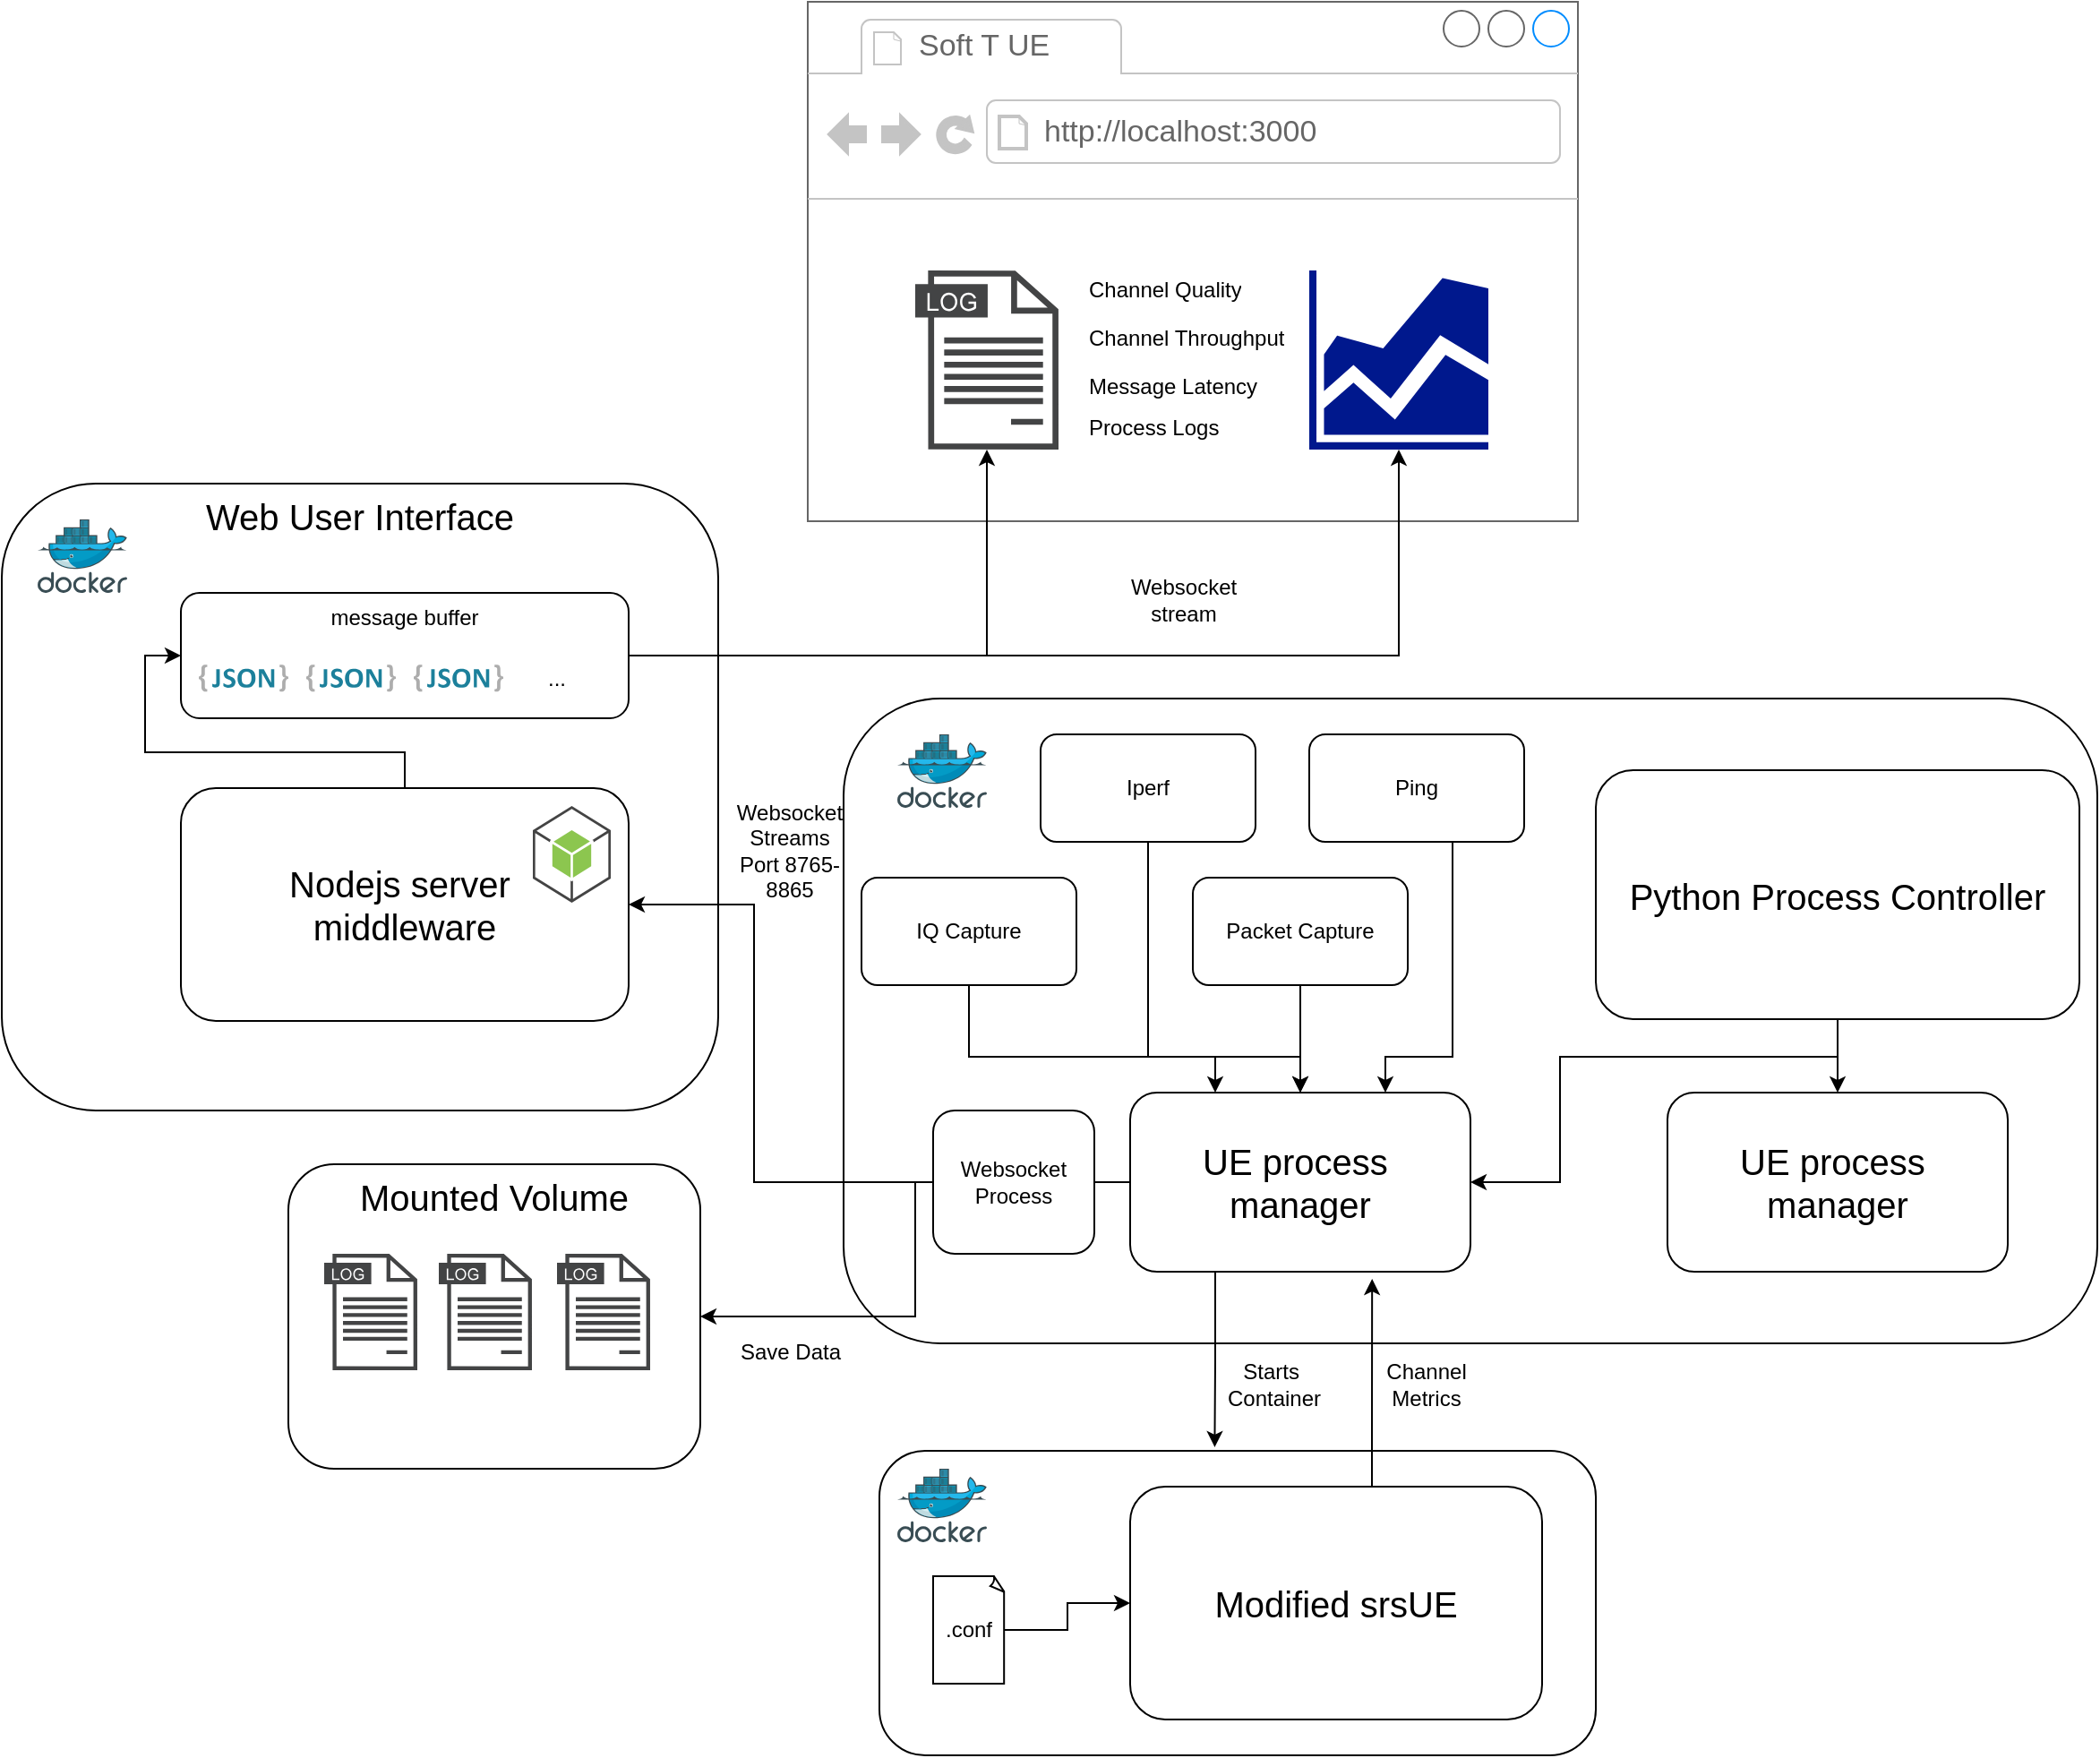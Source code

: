 <mxfile version="24.7.17">
  <diagram name="Page-1" id="qo4e4QOBGEtct8eYle4K">
    <mxGraphModel dx="2050" dy="1240" grid="1" gridSize="10" guides="1" tooltips="1" connect="1" arrows="1" fold="1" page="1" pageScale="1" pageWidth="1600" pageHeight="1200" math="0" shadow="0">
      <root>
        <mxCell id="0" />
        <mxCell id="1" parent="0" />
        <mxCell id="keZb_xKyQU3Tz1BBdBqd-2" value="" style="rounded=1;whiteSpace=wrap;html=1;" vertex="1" parent="1">
          <mxGeometry x="720" y="500" width="700" height="360" as="geometry" />
        </mxCell>
        <mxCell id="keZb_xKyQU3Tz1BBdBqd-17" value="" style="strokeWidth=1;shadow=0;dashed=0;align=center;html=1;shape=mxgraph.mockup.containers.browserWindow;rSize=0;strokeColor=#666666;strokeColor2=#008cff;strokeColor3=#c4c4c4;mainText=,;recursiveResize=0;" vertex="1" parent="1">
          <mxGeometry x="700" y="111" width="430" height="290" as="geometry" />
        </mxCell>
        <mxCell id="keZb_xKyQU3Tz1BBdBqd-18" value="Soft T UE" style="strokeWidth=1;shadow=0;dashed=0;align=center;html=1;shape=mxgraph.mockup.containers.anchor;fontSize=17;fontColor=#666666;align=left;whiteSpace=wrap;" vertex="1" parent="keZb_xKyQU3Tz1BBdBqd-17">
          <mxGeometry x="60" y="12" width="110" height="26" as="geometry" />
        </mxCell>
        <mxCell id="keZb_xKyQU3Tz1BBdBqd-19" value="http://localhost:3000" style="strokeWidth=1;shadow=0;dashed=0;align=center;html=1;shape=mxgraph.mockup.containers.anchor;rSize=0;fontSize=17;fontColor=#666666;align=left;" vertex="1" parent="keZb_xKyQU3Tz1BBdBqd-17">
          <mxGeometry x="130" y="60" width="250" height="26" as="geometry" />
        </mxCell>
        <mxCell id="keZb_xKyQU3Tz1BBdBqd-5" value="" style="sketch=0;aspect=fixed;pointerEvents=1;shadow=0;dashed=0;html=1;strokeColor=none;labelPosition=center;verticalLabelPosition=bottom;verticalAlign=top;align=center;fillColor=#00188D;shape=mxgraph.mscae.general.graph" vertex="1" parent="keZb_xKyQU3Tz1BBdBqd-17">
          <mxGeometry x="280" y="150" width="100" height="100" as="geometry" />
        </mxCell>
        <mxCell id="keZb_xKyQU3Tz1BBdBqd-20" value="" style="sketch=0;pointerEvents=1;shadow=0;dashed=0;html=1;strokeColor=none;fillColor=#434445;aspect=fixed;labelPosition=center;verticalLabelPosition=bottom;verticalAlign=top;align=center;outlineConnect=0;shape=mxgraph.vvd.log_files;" vertex="1" parent="keZb_xKyQU3Tz1BBdBqd-17">
          <mxGeometry x="60" y="150" width="80" height="100" as="geometry" />
        </mxCell>
        <mxCell id="keZb_xKyQU3Tz1BBdBqd-66" value="" style="shape=table;startSize=0;container=1;collapsible=0;childLayout=tableLayout;fontSize=11;fillColor=none;strokeColor=none;" vertex="1" parent="keZb_xKyQU3Tz1BBdBqd-17">
          <mxGeometry x="150" y="149" width="120" height="101" as="geometry" />
        </mxCell>
        <mxCell id="keZb_xKyQU3Tz1BBdBqd-67" value="" style="shape=tableRow;horizontal=0;startSize=0;swimlaneHead=0;swimlaneBody=0;strokeColor=inherit;top=0;left=0;bottom=0;right=0;collapsible=0;dropTarget=0;fillColor=none;points=[[0,0.5],[1,0.5]];portConstraint=eastwest;fontSize=16;" vertex="1" parent="keZb_xKyQU3Tz1BBdBqd-66">
          <mxGeometry width="120" height="24" as="geometry" />
        </mxCell>
        <mxCell id="keZb_xKyQU3Tz1BBdBqd-68" value="Channel Quality" style="shape=partialRectangle;html=1;whiteSpace=wrap;connectable=0;strokeColor=inherit;overflow=hidden;fillColor=none;top=0;left=0;bottom=0;right=0;pointerEvents=1;fontSize=12;align=left;spacingLeft=5;" vertex="1" parent="keZb_xKyQU3Tz1BBdBqd-67">
          <mxGeometry width="120" height="24" as="geometry">
            <mxRectangle width="120" height="24" as="alternateBounds" />
          </mxGeometry>
        </mxCell>
        <mxCell id="keZb_xKyQU3Tz1BBdBqd-69" value="" style="shape=tableRow;horizontal=0;startSize=0;swimlaneHead=0;swimlaneBody=0;strokeColor=inherit;top=0;left=0;bottom=0;right=0;collapsible=0;dropTarget=0;fillColor=none;points=[[0,0.5],[1,0.5]];portConstraint=eastwest;fontSize=16;" vertex="1" parent="keZb_xKyQU3Tz1BBdBqd-66">
          <mxGeometry y="24" width="120" height="30" as="geometry" />
        </mxCell>
        <mxCell id="keZb_xKyQU3Tz1BBdBqd-70" value="Channel Throughput" style="shape=partialRectangle;html=1;whiteSpace=wrap;connectable=0;strokeColor=inherit;overflow=hidden;fillColor=none;top=0;left=0;bottom=0;right=0;pointerEvents=1;fontSize=12;align=left;spacingLeft=5;" vertex="1" parent="keZb_xKyQU3Tz1BBdBqd-69">
          <mxGeometry width="120" height="30" as="geometry">
            <mxRectangle width="120" height="30" as="alternateBounds" />
          </mxGeometry>
        </mxCell>
        <mxCell id="keZb_xKyQU3Tz1BBdBqd-71" value="" style="shape=tableRow;horizontal=0;startSize=0;swimlaneHead=0;swimlaneBody=0;strokeColor=inherit;top=0;left=0;bottom=0;right=0;collapsible=0;dropTarget=0;fillColor=none;points=[[0,0.5],[1,0.5]];portConstraint=eastwest;fontSize=16;" vertex="1" parent="keZb_xKyQU3Tz1BBdBqd-66">
          <mxGeometry y="54" width="120" height="23" as="geometry" />
        </mxCell>
        <mxCell id="keZb_xKyQU3Tz1BBdBqd-72" value="Message Latency" style="shape=partialRectangle;html=1;whiteSpace=wrap;connectable=0;strokeColor=inherit;overflow=hidden;fillColor=none;top=0;left=0;bottom=0;right=0;pointerEvents=1;fontSize=12;align=left;spacingLeft=5;" vertex="1" parent="keZb_xKyQU3Tz1BBdBqd-71">
          <mxGeometry width="120" height="23" as="geometry">
            <mxRectangle width="120" height="23" as="alternateBounds" />
          </mxGeometry>
        </mxCell>
        <mxCell id="keZb_xKyQU3Tz1BBdBqd-73" style="shape=tableRow;horizontal=0;startSize=0;swimlaneHead=0;swimlaneBody=0;strokeColor=inherit;top=0;left=0;bottom=0;right=0;collapsible=0;dropTarget=0;fillColor=none;points=[[0,0.5],[1,0.5]];portConstraint=eastwest;fontSize=16;" vertex="1" parent="keZb_xKyQU3Tz1BBdBqd-66">
          <mxGeometry y="77" width="120" height="24" as="geometry" />
        </mxCell>
        <mxCell id="keZb_xKyQU3Tz1BBdBqd-74" value="Process Logs" style="shape=partialRectangle;html=1;whiteSpace=wrap;connectable=0;strokeColor=inherit;overflow=hidden;fillColor=none;top=0;left=0;bottom=0;right=0;pointerEvents=1;fontSize=12;align=left;spacingLeft=5;" vertex="1" parent="keZb_xKyQU3Tz1BBdBqd-73">
          <mxGeometry width="120" height="24" as="geometry">
            <mxRectangle width="120" height="24" as="alternateBounds" />
          </mxGeometry>
        </mxCell>
        <mxCell id="keZb_xKyQU3Tz1BBdBqd-21" value="" style="group" vertex="1" connectable="0" parent="1">
          <mxGeometry x="250" y="380" width="400" height="350" as="geometry" />
        </mxCell>
        <mxCell id="keZb_xKyQU3Tz1BBdBqd-3" value="Web User Interface" style="rounded=1;whiteSpace=wrap;html=1;horizontal=1;verticalAlign=top;fontSize=20;fontFamily=Helvetica;" vertex="1" parent="keZb_xKyQU3Tz1BBdBqd-21">
          <mxGeometry width="400" height="350" as="geometry" />
        </mxCell>
        <mxCell id="keZb_xKyQU3Tz1BBdBqd-4" value="" style="image;sketch=0;aspect=fixed;html=1;points=[];align=center;fontSize=12;image=img/lib/mscae/Docker.svg;" vertex="1" parent="keZb_xKyQU3Tz1BBdBqd-21">
          <mxGeometry x="20" y="20" width="50" height="41" as="geometry" />
        </mxCell>
        <mxCell id="keZb_xKyQU3Tz1BBdBqd-14" value="" style="group" vertex="1" connectable="0" parent="keZb_xKyQU3Tz1BBdBqd-21">
          <mxGeometry x="100" y="170" width="250" height="130" as="geometry" />
        </mxCell>
        <mxCell id="keZb_xKyQU3Tz1BBdBqd-13" value="Nodejs server&amp;nbsp;&lt;div style=&quot;font-size: 20px;&quot;&gt;middleware&lt;/div&gt;" style="rounded=1;whiteSpace=wrap;html=1;fontSize=20;" vertex="1" parent="keZb_xKyQU3Tz1BBdBqd-14">
          <mxGeometry width="250" height="130" as="geometry" />
        </mxCell>
        <mxCell id="keZb_xKyQU3Tz1BBdBqd-12" value="" style="outlineConnect=0;dashed=0;verticalLabelPosition=bottom;verticalAlign=top;align=center;html=1;shape=mxgraph.aws3.android;fillColor=#8CC64F;gradientColor=none;" vertex="1" parent="keZb_xKyQU3Tz1BBdBqd-14">
          <mxGeometry x="196.5" y="10" width="43.5" height="54" as="geometry" />
        </mxCell>
        <mxCell id="keZb_xKyQU3Tz1BBdBqd-15" value="" style="group" vertex="1" connectable="0" parent="keZb_xKyQU3Tz1BBdBqd-21">
          <mxGeometry x="100" y="61" width="250" height="70" as="geometry" />
        </mxCell>
        <mxCell id="keZb_xKyQU3Tz1BBdBqd-7" value="message buffer" style="rounded=1;whiteSpace=wrap;html=1;verticalAlign=top;" vertex="1" parent="keZb_xKyQU3Tz1BBdBqd-15">
          <mxGeometry width="250" height="70" as="geometry" />
        </mxCell>
        <mxCell id="keZb_xKyQU3Tz1BBdBqd-8" value="" style="dashed=0;outlineConnect=0;html=1;align=center;labelPosition=center;verticalLabelPosition=bottom;verticalAlign=top;shape=mxgraph.weblogos.json_2" vertex="1" parent="keZb_xKyQU3Tz1BBdBqd-15">
          <mxGeometry x="70" y="40" width="50" height="15.2" as="geometry" />
        </mxCell>
        <mxCell id="keZb_xKyQU3Tz1BBdBqd-9" value="" style="dashed=0;outlineConnect=0;html=1;align=center;labelPosition=center;verticalLabelPosition=bottom;verticalAlign=top;shape=mxgraph.weblogos.json_2" vertex="1" parent="keZb_xKyQU3Tz1BBdBqd-15">
          <mxGeometry x="10" y="40" width="50" height="15.2" as="geometry" />
        </mxCell>
        <mxCell id="keZb_xKyQU3Tz1BBdBqd-10" value="" style="dashed=0;outlineConnect=0;html=1;align=center;labelPosition=center;verticalLabelPosition=bottom;verticalAlign=top;shape=mxgraph.weblogos.json_2" vertex="1" parent="keZb_xKyQU3Tz1BBdBqd-15">
          <mxGeometry x="130" y="40" width="50" height="15.2" as="geometry" />
        </mxCell>
        <mxCell id="keZb_xKyQU3Tz1BBdBqd-11" value="..." style="text;html=1;align=center;verticalAlign=middle;whiteSpace=wrap;rounded=0;" vertex="1" parent="keZb_xKyQU3Tz1BBdBqd-15">
          <mxGeometry x="180" y="32.6" width="60" height="30" as="geometry" />
        </mxCell>
        <mxCell id="keZb_xKyQU3Tz1BBdBqd-22" style="edgeStyle=orthogonalEdgeStyle;rounded=0;orthogonalLoop=1;jettySize=auto;html=1;entryX=0;entryY=0.5;entryDx=0;entryDy=0;" edge="1" parent="keZb_xKyQU3Tz1BBdBqd-21" source="keZb_xKyQU3Tz1BBdBqd-13" target="keZb_xKyQU3Tz1BBdBqd-7">
          <mxGeometry relative="1" as="geometry" />
        </mxCell>
        <mxCell id="keZb_xKyQU3Tz1BBdBqd-25" style="edgeStyle=orthogonalEdgeStyle;rounded=0;orthogonalLoop=1;jettySize=auto;html=1;" edge="1" parent="1" source="keZb_xKyQU3Tz1BBdBqd-7" target="keZb_xKyQU3Tz1BBdBqd-20">
          <mxGeometry relative="1" as="geometry" />
        </mxCell>
        <mxCell id="keZb_xKyQU3Tz1BBdBqd-26" style="edgeStyle=orthogonalEdgeStyle;rounded=0;orthogonalLoop=1;jettySize=auto;html=1;" edge="1" parent="1" source="keZb_xKyQU3Tz1BBdBqd-7" target="keZb_xKyQU3Tz1BBdBqd-5">
          <mxGeometry relative="1" as="geometry" />
        </mxCell>
        <mxCell id="keZb_xKyQU3Tz1BBdBqd-27" value="Websocket stream" style="text;html=1;align=center;verticalAlign=middle;whiteSpace=wrap;rounded=0;" vertex="1" parent="1">
          <mxGeometry x="880" y="430" width="60" height="30" as="geometry" />
        </mxCell>
        <mxCell id="keZb_xKyQU3Tz1BBdBqd-28" value="" style="rounded=1;whiteSpace=wrap;html=1;" vertex="1" parent="1">
          <mxGeometry x="740" y="920" width="400" height="170" as="geometry" />
        </mxCell>
        <mxCell id="keZb_xKyQU3Tz1BBdBqd-29" value="" style="image;sketch=0;aspect=fixed;html=1;points=[];align=center;fontSize=12;image=img/lib/mscae/Docker.svg;" vertex="1" parent="1">
          <mxGeometry x="750" y="520" width="50" height="41" as="geometry" />
        </mxCell>
        <mxCell id="keZb_xKyQU3Tz1BBdBqd-30" value="" style="image;sketch=0;aspect=fixed;html=1;points=[];align=center;fontSize=12;image=img/lib/mscae/Docker.svg;" vertex="1" parent="1">
          <mxGeometry x="750" y="930" width="50" height="41" as="geometry" />
        </mxCell>
        <mxCell id="keZb_xKyQU3Tz1BBdBqd-36" style="edgeStyle=orthogonalEdgeStyle;rounded=0;orthogonalLoop=1;jettySize=auto;html=1;entryX=0.5;entryY=0;entryDx=0;entryDy=0;" edge="1" parent="1" source="keZb_xKyQU3Tz1BBdBqd-31" target="keZb_xKyQU3Tz1BBdBqd-35">
          <mxGeometry relative="1" as="geometry" />
        </mxCell>
        <mxCell id="keZb_xKyQU3Tz1BBdBqd-37" style="edgeStyle=orthogonalEdgeStyle;rounded=0;orthogonalLoop=1;jettySize=auto;html=1;" edge="1" parent="1" source="keZb_xKyQU3Tz1BBdBqd-31" target="keZb_xKyQU3Tz1BBdBqd-34">
          <mxGeometry relative="1" as="geometry">
            <Array as="points">
              <mxPoint x="1275" y="700" />
              <mxPoint x="1120" y="700" />
              <mxPoint x="1120" y="770" />
            </Array>
          </mxGeometry>
        </mxCell>
        <mxCell id="keZb_xKyQU3Tz1BBdBqd-31" value="Python Process Controller" style="rounded=1;whiteSpace=wrap;html=1;fontSize=20;" vertex="1" parent="1">
          <mxGeometry x="1140" y="540" width="270" height="139" as="geometry" />
        </mxCell>
        <mxCell id="keZb_xKyQU3Tz1BBdBqd-52" style="edgeStyle=orthogonalEdgeStyle;rounded=0;orthogonalLoop=1;jettySize=auto;html=1;entryX=1;entryY=0.5;entryDx=0;entryDy=0;" edge="1" parent="1" source="keZb_xKyQU3Tz1BBdBqd-34" target="keZb_xKyQU3Tz1BBdBqd-46">
          <mxGeometry relative="1" as="geometry" />
        </mxCell>
        <mxCell id="keZb_xKyQU3Tz1BBdBqd-54" style="edgeStyle=orthogonalEdgeStyle;rounded=0;orthogonalLoop=1;jettySize=auto;html=1;entryX=1;entryY=0.5;entryDx=0;entryDy=0;" edge="1" parent="1" source="keZb_xKyQU3Tz1BBdBqd-34" target="keZb_xKyQU3Tz1BBdBqd-13">
          <mxGeometry relative="1" as="geometry">
            <Array as="points">
              <mxPoint x="670" y="770" />
              <mxPoint x="670" y="615" />
            </Array>
          </mxGeometry>
        </mxCell>
        <mxCell id="keZb_xKyQU3Tz1BBdBqd-34" value="UE process&amp;nbsp;&lt;div style=&quot;font-size: 20px;&quot;&gt;manager&lt;/div&gt;" style="rounded=1;whiteSpace=wrap;html=1;fontSize=20;align=center;" vertex="1" parent="1">
          <mxGeometry x="880" y="720" width="190" height="100" as="geometry" />
        </mxCell>
        <mxCell id="keZb_xKyQU3Tz1BBdBqd-35" value="UE process&amp;nbsp;&lt;div style=&quot;font-size: 20px;&quot;&gt;manager&lt;/div&gt;" style="rounded=1;whiteSpace=wrap;html=1;fontSize=20;" vertex="1" parent="1">
          <mxGeometry x="1180" y="720" width="190" height="100" as="geometry" />
        </mxCell>
        <mxCell id="keZb_xKyQU3Tz1BBdBqd-39" style="edgeStyle=orthogonalEdgeStyle;rounded=0;orthogonalLoop=1;jettySize=auto;html=1;exitX=0.25;exitY=1;exitDx=0;exitDy=0;entryX=0.468;entryY=-0.012;entryDx=0;entryDy=0;entryPerimeter=0;" edge="1" parent="1" source="keZb_xKyQU3Tz1BBdBqd-34" target="keZb_xKyQU3Tz1BBdBqd-28">
          <mxGeometry relative="1" as="geometry" />
        </mxCell>
        <mxCell id="keZb_xKyQU3Tz1BBdBqd-40" value="Starts&amp;nbsp;&lt;div&gt;Container&lt;/div&gt;" style="text;html=1;align=center;verticalAlign=middle;resizable=0;points=[];autosize=1;strokeColor=none;fillColor=none;" vertex="1" parent="1">
          <mxGeometry x="920" y="863" width="80" height="40" as="geometry" />
        </mxCell>
        <mxCell id="keZb_xKyQU3Tz1BBdBqd-41" value="Modified srsUE" style="rounded=1;whiteSpace=wrap;html=1;fontSize=20;" vertex="1" parent="1">
          <mxGeometry x="880" y="940" width="230" height="130" as="geometry" />
        </mxCell>
        <mxCell id="keZb_xKyQU3Tz1BBdBqd-43" style="edgeStyle=orthogonalEdgeStyle;rounded=0;orthogonalLoop=1;jettySize=auto;html=1;entryX=0;entryY=0.5;entryDx=0;entryDy=0;" edge="1" parent="1" source="keZb_xKyQU3Tz1BBdBqd-42" target="keZb_xKyQU3Tz1BBdBqd-41">
          <mxGeometry relative="1" as="geometry" />
        </mxCell>
        <mxCell id="keZb_xKyQU3Tz1BBdBqd-42" value=".conf" style="whiteSpace=wrap;html=1;shape=mxgraph.basic.document" vertex="1" parent="1">
          <mxGeometry x="770" y="990" width="40" height="60" as="geometry" />
        </mxCell>
        <mxCell id="keZb_xKyQU3Tz1BBdBqd-44" style="edgeStyle=orthogonalEdgeStyle;rounded=0;orthogonalLoop=1;jettySize=auto;html=1;entryX=0.711;entryY=1.04;entryDx=0;entryDy=0;entryPerimeter=0;" edge="1" parent="1" source="keZb_xKyQU3Tz1BBdBqd-41" target="keZb_xKyQU3Tz1BBdBqd-34">
          <mxGeometry relative="1" as="geometry">
            <Array as="points">
              <mxPoint x="1015" y="910" />
              <mxPoint x="1015" y="910" />
            </Array>
          </mxGeometry>
        </mxCell>
        <mxCell id="keZb_xKyQU3Tz1BBdBqd-45" value="Channel&lt;div&gt;Metrics&lt;/div&gt;" style="text;html=1;align=center;verticalAlign=middle;resizable=0;points=[];autosize=1;strokeColor=none;fillColor=none;" vertex="1" parent="1">
          <mxGeometry x="1010" y="863" width="70" height="40" as="geometry" />
        </mxCell>
        <mxCell id="keZb_xKyQU3Tz1BBdBqd-51" value="" style="group" vertex="1" connectable="0" parent="1">
          <mxGeometry x="410" y="760" width="230" height="170" as="geometry" />
        </mxCell>
        <mxCell id="keZb_xKyQU3Tz1BBdBqd-46" value="Mounted Volume" style="rounded=1;whiteSpace=wrap;html=1;verticalAlign=top;fontSize=20;" vertex="1" parent="keZb_xKyQU3Tz1BBdBqd-51">
          <mxGeometry width="230" height="170" as="geometry" />
        </mxCell>
        <mxCell id="keZb_xKyQU3Tz1BBdBqd-48" value="" style="sketch=0;pointerEvents=1;shadow=0;dashed=0;html=1;strokeColor=none;fillColor=#434445;aspect=fixed;labelPosition=center;verticalLabelPosition=bottom;verticalAlign=top;align=center;outlineConnect=0;shape=mxgraph.vvd.log_files;" vertex="1" parent="keZb_xKyQU3Tz1BBdBqd-51">
          <mxGeometry x="20" y="50" width="52" height="65" as="geometry" />
        </mxCell>
        <mxCell id="keZb_xKyQU3Tz1BBdBqd-49" value="" style="sketch=0;pointerEvents=1;shadow=0;dashed=0;html=1;strokeColor=none;fillColor=#434445;aspect=fixed;labelPosition=center;verticalLabelPosition=bottom;verticalAlign=top;align=center;outlineConnect=0;shape=mxgraph.vvd.log_files;" vertex="1" parent="keZb_xKyQU3Tz1BBdBqd-51">
          <mxGeometry x="84" y="50" width="52" height="65" as="geometry" />
        </mxCell>
        <mxCell id="keZb_xKyQU3Tz1BBdBqd-50" value="" style="sketch=0;pointerEvents=1;shadow=0;dashed=0;html=1;strokeColor=none;fillColor=#434445;aspect=fixed;labelPosition=center;verticalLabelPosition=bottom;verticalAlign=top;align=center;outlineConnect=0;shape=mxgraph.vvd.log_files;" vertex="1" parent="keZb_xKyQU3Tz1BBdBqd-51">
          <mxGeometry x="150" y="50" width="52" height="65" as="geometry" />
        </mxCell>
        <mxCell id="keZb_xKyQU3Tz1BBdBqd-53" value="Save Data" style="text;html=1;align=center;verticalAlign=middle;resizable=0;points=[];autosize=1;strokeColor=none;fillColor=none;" vertex="1" parent="1">
          <mxGeometry x="650" y="850" width="80" height="30" as="geometry" />
        </mxCell>
        <mxCell id="keZb_xKyQU3Tz1BBdBqd-55" value="Websocket Streams&lt;div&gt;Port 8765-8865&lt;/div&gt;" style="text;html=1;align=center;verticalAlign=middle;whiteSpace=wrap;rounded=0;" vertex="1" parent="1">
          <mxGeometry x="650" y="569" width="80" height="31" as="geometry" />
        </mxCell>
        <mxCell id="keZb_xKyQU3Tz1BBdBqd-56" value="Websocket Process" style="rounded=1;whiteSpace=wrap;html=1;" vertex="1" parent="1">
          <mxGeometry x="770" y="730" width="90" height="80" as="geometry" />
        </mxCell>
        <mxCell id="keZb_xKyQU3Tz1BBdBqd-64" style="edgeStyle=orthogonalEdgeStyle;rounded=0;orthogonalLoop=1;jettySize=auto;html=1;entryX=0.75;entryY=0;entryDx=0;entryDy=0;" edge="1" parent="1" source="keZb_xKyQU3Tz1BBdBqd-58" target="keZb_xKyQU3Tz1BBdBqd-34">
          <mxGeometry relative="1" as="geometry">
            <Array as="points">
              <mxPoint x="1060" y="700" />
              <mxPoint x="1023" y="700" />
            </Array>
          </mxGeometry>
        </mxCell>
        <mxCell id="keZb_xKyQU3Tz1BBdBqd-58" value="Ping" style="rounded=1;whiteSpace=wrap;html=1;" vertex="1" parent="1">
          <mxGeometry x="980" y="520" width="120" height="60" as="geometry" />
        </mxCell>
        <mxCell id="keZb_xKyQU3Tz1BBdBqd-62" style="edgeStyle=orthogonalEdgeStyle;rounded=0;orthogonalLoop=1;jettySize=auto;html=1;" edge="1" parent="1" source="keZb_xKyQU3Tz1BBdBqd-59" target="keZb_xKyQU3Tz1BBdBqd-34">
          <mxGeometry relative="1" as="geometry">
            <Array as="points">
              <mxPoint x="890" y="700" />
              <mxPoint x="975" y="700" />
            </Array>
          </mxGeometry>
        </mxCell>
        <mxCell id="keZb_xKyQU3Tz1BBdBqd-59" value="Iperf" style="rounded=1;whiteSpace=wrap;html=1;" vertex="1" parent="1">
          <mxGeometry x="830" y="520" width="120" height="60" as="geometry" />
        </mxCell>
        <mxCell id="keZb_xKyQU3Tz1BBdBqd-65" style="edgeStyle=orthogonalEdgeStyle;rounded=0;orthogonalLoop=1;jettySize=auto;html=1;entryX=0.25;entryY=0;entryDx=0;entryDy=0;" edge="1" parent="1" source="keZb_xKyQU3Tz1BBdBqd-60" target="keZb_xKyQU3Tz1BBdBqd-34">
          <mxGeometry relative="1" as="geometry">
            <Array as="points">
              <mxPoint x="790" y="700" />
              <mxPoint x="928" y="700" />
            </Array>
          </mxGeometry>
        </mxCell>
        <mxCell id="keZb_xKyQU3Tz1BBdBqd-60" value="IQ Capture" style="rounded=1;whiteSpace=wrap;html=1;" vertex="1" parent="1">
          <mxGeometry x="730" y="600" width="120" height="60" as="geometry" />
        </mxCell>
        <mxCell id="keZb_xKyQU3Tz1BBdBqd-63" style="edgeStyle=orthogonalEdgeStyle;rounded=0;orthogonalLoop=1;jettySize=auto;html=1;entryX=0.5;entryY=0;entryDx=0;entryDy=0;" edge="1" parent="1" source="keZb_xKyQU3Tz1BBdBqd-61" target="keZb_xKyQU3Tz1BBdBqd-34">
          <mxGeometry relative="1" as="geometry" />
        </mxCell>
        <mxCell id="keZb_xKyQU3Tz1BBdBqd-61" value="Packet Capture" style="rounded=1;whiteSpace=wrap;html=1;" vertex="1" parent="1">
          <mxGeometry x="915" y="600" width="120" height="60" as="geometry" />
        </mxCell>
      </root>
    </mxGraphModel>
  </diagram>
</mxfile>
